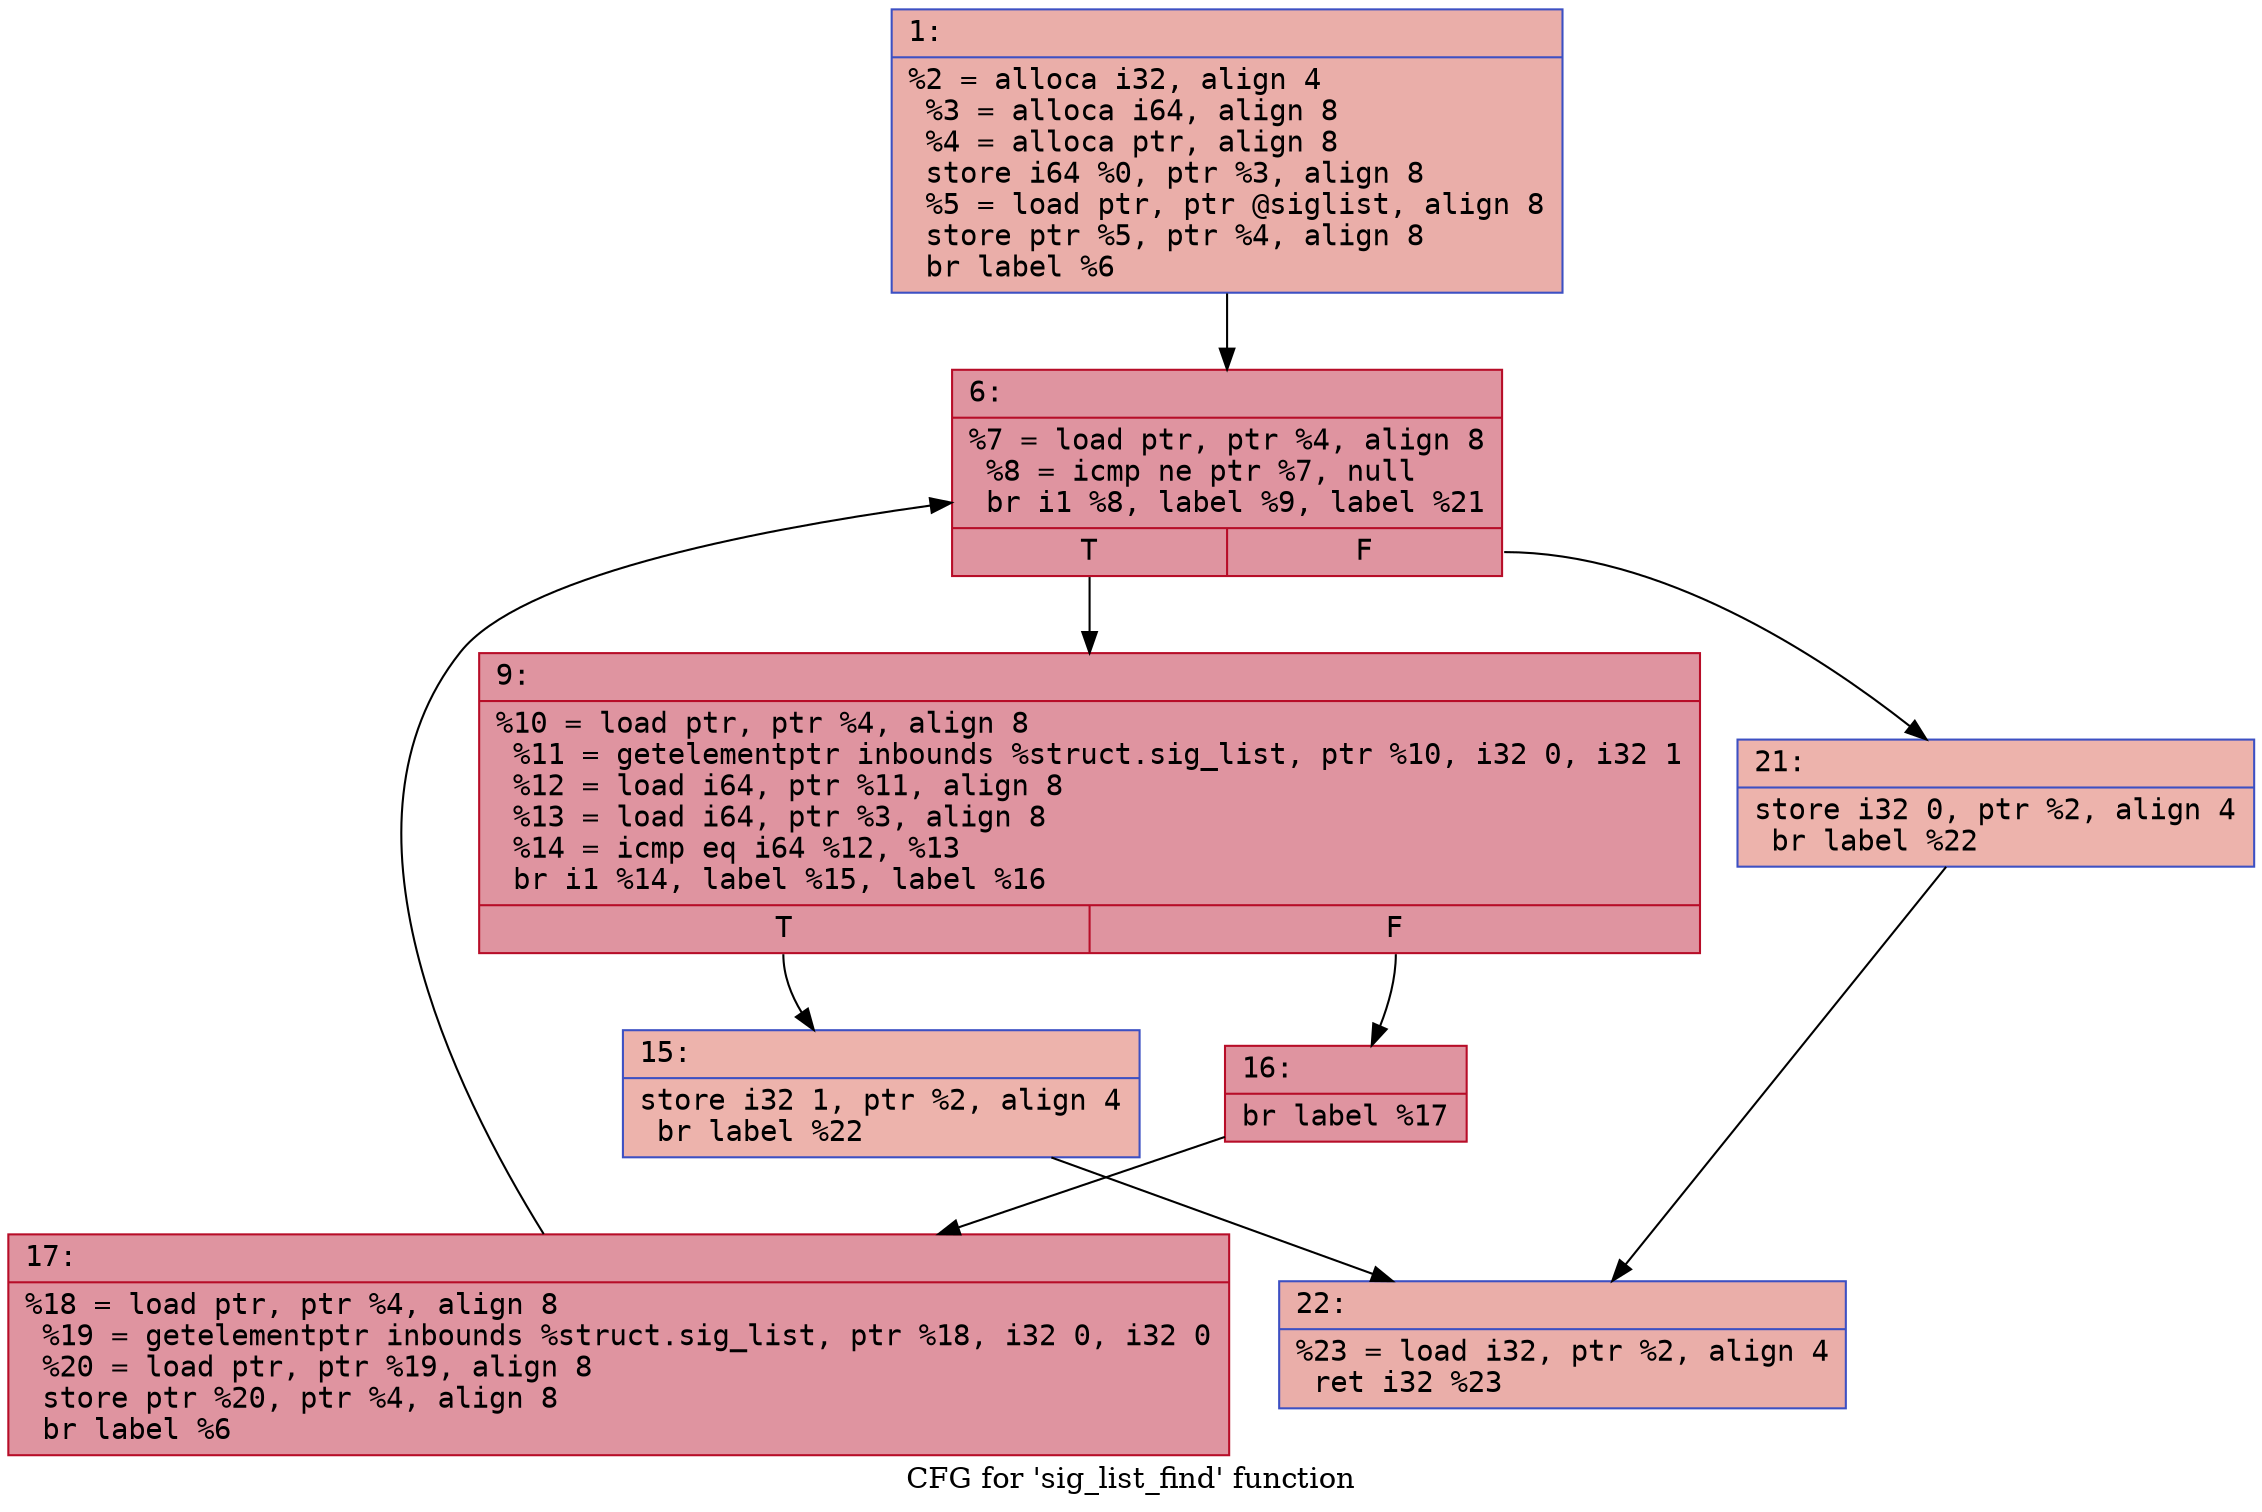digraph "CFG for 'sig_list_find' function" {
	label="CFG for 'sig_list_find' function";

	Node0x600001f6d860 [shape=record,color="#3d50c3ff", style=filled, fillcolor="#d0473d70" fontname="Courier",label="{1:\l|  %2 = alloca i32, align 4\l  %3 = alloca i64, align 8\l  %4 = alloca ptr, align 8\l  store i64 %0, ptr %3, align 8\l  %5 = load ptr, ptr @siglist, align 8\l  store ptr %5, ptr %4, align 8\l  br label %6\l}"];
	Node0x600001f6d860 -> Node0x600001f6d8b0[tooltip="1 -> 6\nProbability 100.00%" ];
	Node0x600001f6d8b0 [shape=record,color="#b70d28ff", style=filled, fillcolor="#b70d2870" fontname="Courier",label="{6:\l|  %7 = load ptr, ptr %4, align 8\l  %8 = icmp ne ptr %7, null\l  br i1 %8, label %9, label %21\l|{<s0>T|<s1>F}}"];
	Node0x600001f6d8b0:s0 -> Node0x600001f6d900[tooltip="6 -> 9\nProbability 96.88%" ];
	Node0x600001f6d8b0:s1 -> Node0x600001f6da40[tooltip="6 -> 21\nProbability 3.12%" ];
	Node0x600001f6d900 [shape=record,color="#b70d28ff", style=filled, fillcolor="#b70d2870" fontname="Courier",label="{9:\l|  %10 = load ptr, ptr %4, align 8\l  %11 = getelementptr inbounds %struct.sig_list, ptr %10, i32 0, i32 1\l  %12 = load i64, ptr %11, align 8\l  %13 = load i64, ptr %3, align 8\l  %14 = icmp eq i64 %12, %13\l  br i1 %14, label %15, label %16\l|{<s0>T|<s1>F}}"];
	Node0x600001f6d900:s0 -> Node0x600001f6d950[tooltip="9 -> 15\nProbability 3.12%" ];
	Node0x600001f6d900:s1 -> Node0x600001f6d9a0[tooltip="9 -> 16\nProbability 96.88%" ];
	Node0x600001f6d950 [shape=record,color="#3d50c3ff", style=filled, fillcolor="#d6524470" fontname="Courier",label="{15:\l|  store i32 1, ptr %2, align 4\l  br label %22\l}"];
	Node0x600001f6d950 -> Node0x600001f6da90[tooltip="15 -> 22\nProbability 100.00%" ];
	Node0x600001f6d9a0 [shape=record,color="#b70d28ff", style=filled, fillcolor="#b70d2870" fontname="Courier",label="{16:\l|  br label %17\l}"];
	Node0x600001f6d9a0 -> Node0x600001f6d9f0[tooltip="16 -> 17\nProbability 100.00%" ];
	Node0x600001f6d9f0 [shape=record,color="#b70d28ff", style=filled, fillcolor="#b70d2870" fontname="Courier",label="{17:\l|  %18 = load ptr, ptr %4, align 8\l  %19 = getelementptr inbounds %struct.sig_list, ptr %18, i32 0, i32 0\l  %20 = load ptr, ptr %19, align 8\l  store ptr %20, ptr %4, align 8\l  br label %6\l}"];
	Node0x600001f6d9f0 -> Node0x600001f6d8b0[tooltip="17 -> 6\nProbability 100.00%" ];
	Node0x600001f6da40 [shape=record,color="#3d50c3ff", style=filled, fillcolor="#d6524470" fontname="Courier",label="{21:\l|  store i32 0, ptr %2, align 4\l  br label %22\l}"];
	Node0x600001f6da40 -> Node0x600001f6da90[tooltip="21 -> 22\nProbability 100.00%" ];
	Node0x600001f6da90 [shape=record,color="#3d50c3ff", style=filled, fillcolor="#d0473d70" fontname="Courier",label="{22:\l|  %23 = load i32, ptr %2, align 4\l  ret i32 %23\l}"];
}

